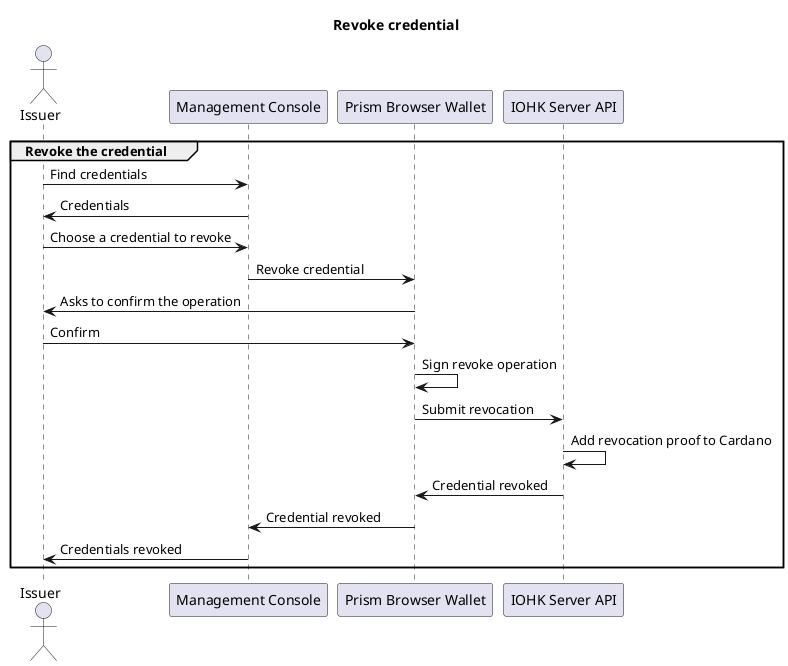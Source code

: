 @startuml
title Revoke credential

actor Issuer
participant "Management Console" as ManagementConsole
participant "Prism Browser Wallet" as BrowserWallet
participant "IOHK Server API" as ServerAPI

group Revoke the credential
    Issuer -> ManagementConsole : Find credentials
    ManagementConsole -> Issuer : Credentials
    Issuer -> ManagementConsole : Choose a credential to revoke
    ManagementConsole -> BrowserWallet : Revoke credential
    BrowserWallet -> Issuer : Asks to confirm the operation
    Issuer -> BrowserWallet : Confirm
    BrowserWallet -> BrowserWallet : Sign revoke operation
    BrowserWallet -> ServerAPI : Submit revocation
    ServerAPI -> ServerAPI : Add revocation proof to Cardano
    ServerAPI -> BrowserWallet : Credential revoked
    BrowserWallet -> ManagementConsole : Credential revoked
    ManagementConsole -> Issuer : Credentials revoked
end
@enduml
